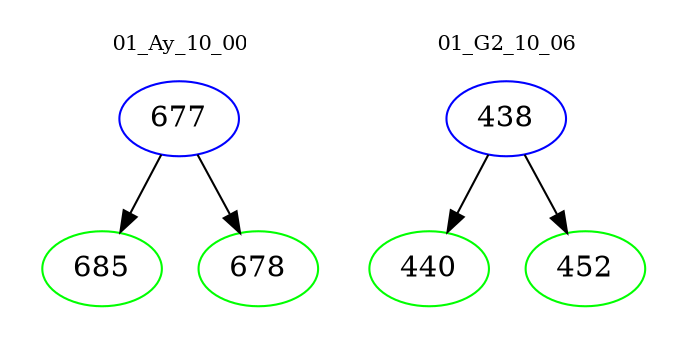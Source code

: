 digraph{
subgraph cluster_0 {
color = white
label = "01_Ay_10_00";
fontsize=10;
T0_677 [label="677", color="blue"]
T0_677 -> T0_685 [color="black"]
T0_685 [label="685", color="green"]
T0_677 -> T0_678 [color="black"]
T0_678 [label="678", color="green"]
}
subgraph cluster_1 {
color = white
label = "01_G2_10_06";
fontsize=10;
T1_438 [label="438", color="blue"]
T1_438 -> T1_440 [color="black"]
T1_440 [label="440", color="green"]
T1_438 -> T1_452 [color="black"]
T1_452 [label="452", color="green"]
}
}
